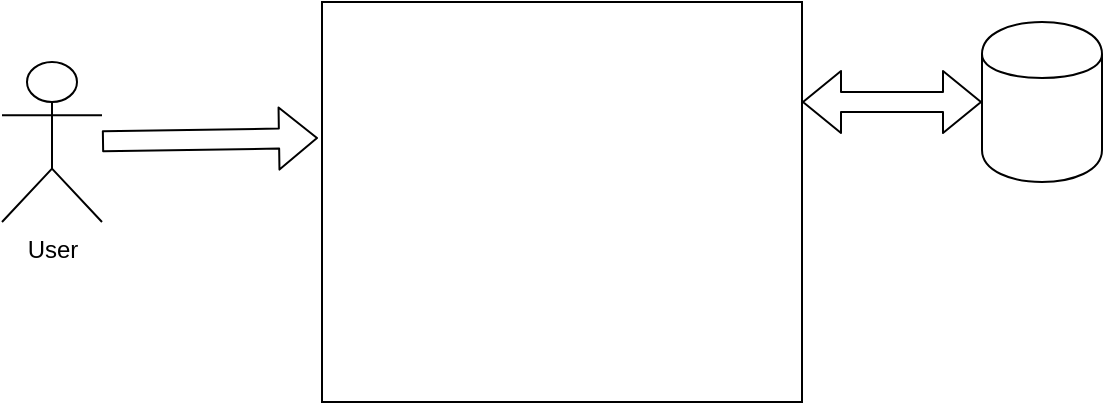 <mxfile version="13.0.1" type="github">
  <diagram id="cekkzNNrfFUs4i8XMLZ3" name="Page-1">
    <mxGraphModel dx="946" dy="640" grid="1" gridSize="10" guides="1" tooltips="1" connect="1" arrows="1" fold="1" page="1" pageScale="1" pageWidth="850" pageHeight="1100" math="0" shadow="0">
      <root>
        <mxCell id="0" />
        <mxCell id="1" parent="0" />
        <mxCell id="kdGubFxVMfeMPk4avIwd-1" value="User" style="shape=umlActor;verticalLabelPosition=bottom;labelBackgroundColor=#ffffff;verticalAlign=top;html=1;outlineConnect=0;" vertex="1" parent="1">
          <mxGeometry x="110" y="180" width="50" height="80" as="geometry" />
        </mxCell>
        <mxCell id="kdGubFxVMfeMPk4avIwd-4" value="" style="rounded=0;whiteSpace=wrap;html=1;" vertex="1" parent="1">
          <mxGeometry x="270" y="150" width="240" height="200" as="geometry" />
        </mxCell>
        <mxCell id="kdGubFxVMfeMPk4avIwd-5" value="" style="shape=flexArrow;endArrow=classic;html=1;" edge="1" parent="1" source="kdGubFxVMfeMPk4avIwd-1">
          <mxGeometry width="50" height="50" relative="1" as="geometry">
            <mxPoint x="400" y="360" as="sourcePoint" />
            <mxPoint x="268" y="218" as="targetPoint" />
          </mxGeometry>
        </mxCell>
        <mxCell id="kdGubFxVMfeMPk4avIwd-7" value="" style="shape=cylinder;whiteSpace=wrap;html=1;boundedLbl=1;backgroundOutline=1;" vertex="1" parent="1">
          <mxGeometry x="600" y="160" width="60" height="80" as="geometry" />
        </mxCell>
        <mxCell id="kdGubFxVMfeMPk4avIwd-8" value="" style="shape=flexArrow;endArrow=classic;startArrow=classic;html=1;entryX=0;entryY=0.5;entryDx=0;entryDy=0;exitX=1;exitY=0.25;exitDx=0;exitDy=0;" edge="1" parent="1" source="kdGubFxVMfeMPk4avIwd-4" target="kdGubFxVMfeMPk4avIwd-7">
          <mxGeometry width="50" height="50" relative="1" as="geometry">
            <mxPoint x="400" y="360" as="sourcePoint" />
            <mxPoint x="450" y="310" as="targetPoint" />
          </mxGeometry>
        </mxCell>
      </root>
    </mxGraphModel>
  </diagram>
</mxfile>
